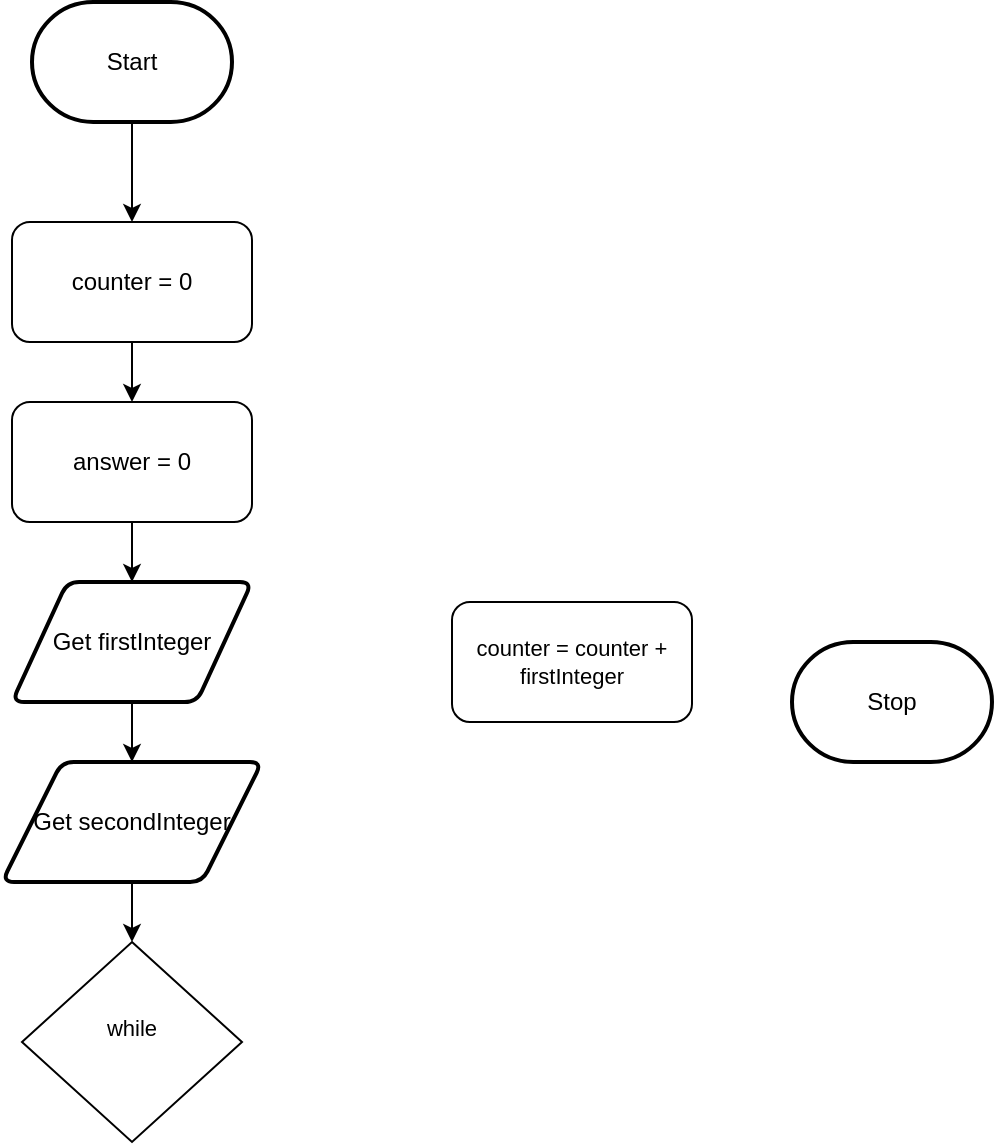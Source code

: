 <mxfile>
    <diagram id="HIP3nbAZw_EuaXWnEj3U" name="Page-1">
        <mxGraphModel dx="814" dy="486" grid="1" gridSize="10" guides="1" tooltips="1" connect="1" arrows="1" fold="1" page="1" pageScale="1" pageWidth="850" pageHeight="1100" math="0" shadow="0">
            <root>
                <mxCell id="0"/>
                <mxCell id="1" parent="0"/>
                <mxCell id="3" value="Stop" style="strokeWidth=2;html=1;shape=mxgraph.flowchart.terminator;whiteSpace=wrap;" parent="1" vertex="1">
                    <mxGeometry x="700" y="370" width="100" height="60" as="geometry"/>
                </mxCell>
                <mxCell id="7" value="" style="edgeStyle=orthogonalEdgeStyle;html=1;rounded=0;curved=0;" parent="1" source="5" target="6" edge="1">
                    <mxGeometry relative="1" as="geometry"/>
                </mxCell>
                <mxCell id="5" value="Start" style="strokeWidth=2;html=1;shape=mxgraph.flowchart.terminator;whiteSpace=wrap;" parent="1" vertex="1">
                    <mxGeometry x="320" y="50" width="100" height="60" as="geometry"/>
                </mxCell>
                <mxCell id="15" value="" style="edgeStyle=orthogonalEdgeStyle;html=1;rounded=0;curved=0;" edge="1" parent="1" source="6" target="12">
                    <mxGeometry relative="1" as="geometry"/>
                </mxCell>
                <mxCell id="6" value="counter = 0" style="rounded=1;whiteSpace=wrap;html=1;" parent="1" vertex="1">
                    <mxGeometry x="310" y="160" width="120" height="60" as="geometry"/>
                </mxCell>
                <mxCell id="11" value="" style="edgeStyle=orthogonalEdgeStyle;html=1;rounded=0;curved=0;" parent="1" source="8" target="9" edge="1">
                    <mxGeometry relative="1" as="geometry">
                        <Array as="points">
                            <mxPoint x="370" y="410"/>
                            <mxPoint x="370" y="410"/>
                        </Array>
                    </mxGeometry>
                </mxCell>
                <mxCell id="8" value="Get firstInteger" style="shape=parallelogram;html=1;strokeWidth=2;perimeter=parallelogramPerimeter;whiteSpace=wrap;rounded=1;arcSize=12;size=0.23;" parent="1" vertex="1">
                    <mxGeometry x="310" y="340" width="120" height="60" as="geometry"/>
                </mxCell>
                <mxCell id="18" value="" style="edgeStyle=orthogonalEdgeStyle;shape=connector;curved=0;rounded=0;html=1;strokeColor=default;align=center;verticalAlign=middle;fontFamily=Helvetica;fontSize=11;fontColor=default;labelBackgroundColor=default;endArrow=classic;" edge="1" parent="1" source="9" target="17">
                    <mxGeometry relative="1" as="geometry"/>
                </mxCell>
                <mxCell id="9" value="Get secondInteger" style="shape=parallelogram;html=1;strokeWidth=2;perimeter=parallelogramPerimeter;whiteSpace=wrap;rounded=1;arcSize=12;size=0.23;" parent="1" vertex="1">
                    <mxGeometry x="305" y="430" width="130" height="60" as="geometry"/>
                </mxCell>
                <mxCell id="14" value="" style="edgeStyle=orthogonalEdgeStyle;html=1;rounded=0;curved=0;" edge="1" parent="1" source="12" target="8">
                    <mxGeometry relative="1" as="geometry"/>
                </mxCell>
                <mxCell id="12" value="answer = 0" style="rounded=1;whiteSpace=wrap;html=1;" vertex="1" parent="1">
                    <mxGeometry x="310" y="250" width="120" height="60" as="geometry"/>
                </mxCell>
                <mxCell id="16" value="counter = counter + firstInteger" style="rounded=1;whiteSpace=wrap;html=1;fontFamily=Helvetica;fontSize=11;fontColor=default;labelBackgroundColor=default;" vertex="1" parent="1">
                    <mxGeometry x="530" y="350" width="120" height="60" as="geometry"/>
                </mxCell>
                <mxCell id="17" value="while&lt;div&gt;&lt;br&gt;&lt;/div&gt;" style="rhombus;whiteSpace=wrap;html=1;fontFamily=Helvetica;fontSize=11;fontColor=default;labelBackgroundColor=default;" vertex="1" parent="1">
                    <mxGeometry x="315" y="520" width="110" height="100" as="geometry"/>
                </mxCell>
            </root>
        </mxGraphModel>
    </diagram>
</mxfile>